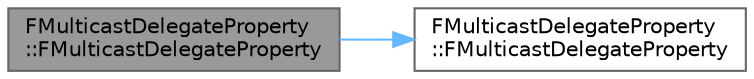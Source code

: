 digraph "FMulticastDelegateProperty::FMulticastDelegateProperty"
{
 // INTERACTIVE_SVG=YES
 // LATEX_PDF_SIZE
  bgcolor="transparent";
  edge [fontname=Helvetica,fontsize=10,labelfontname=Helvetica,labelfontsize=10];
  node [fontname=Helvetica,fontsize=10,shape=box,height=0.2,width=0.4];
  rankdir="LR";
  Node1 [id="Node000001",label="FMulticastDelegateProperty\l::FMulticastDelegateProperty",height=0.2,width=0.4,color="gray40", fillcolor="grey60", style="filled", fontcolor="black",tooltip="Constructor used for constructing compiled in properties."];
  Node1 -> Node2 [id="edge1_Node000001_Node000002",color="steelblue1",style="solid",tooltip=" "];
  Node2 [id="Node000002",label="FMulticastDelegateProperty\l::FMulticastDelegateProperty",height=0.2,width=0.4,color="grey40", fillcolor="white", style="filled",URL="$d2/d2b/classFMulticastDelegateProperty.html#aeac29f3022803ef861e91ef138b157cd",tooltip=" "];
}
